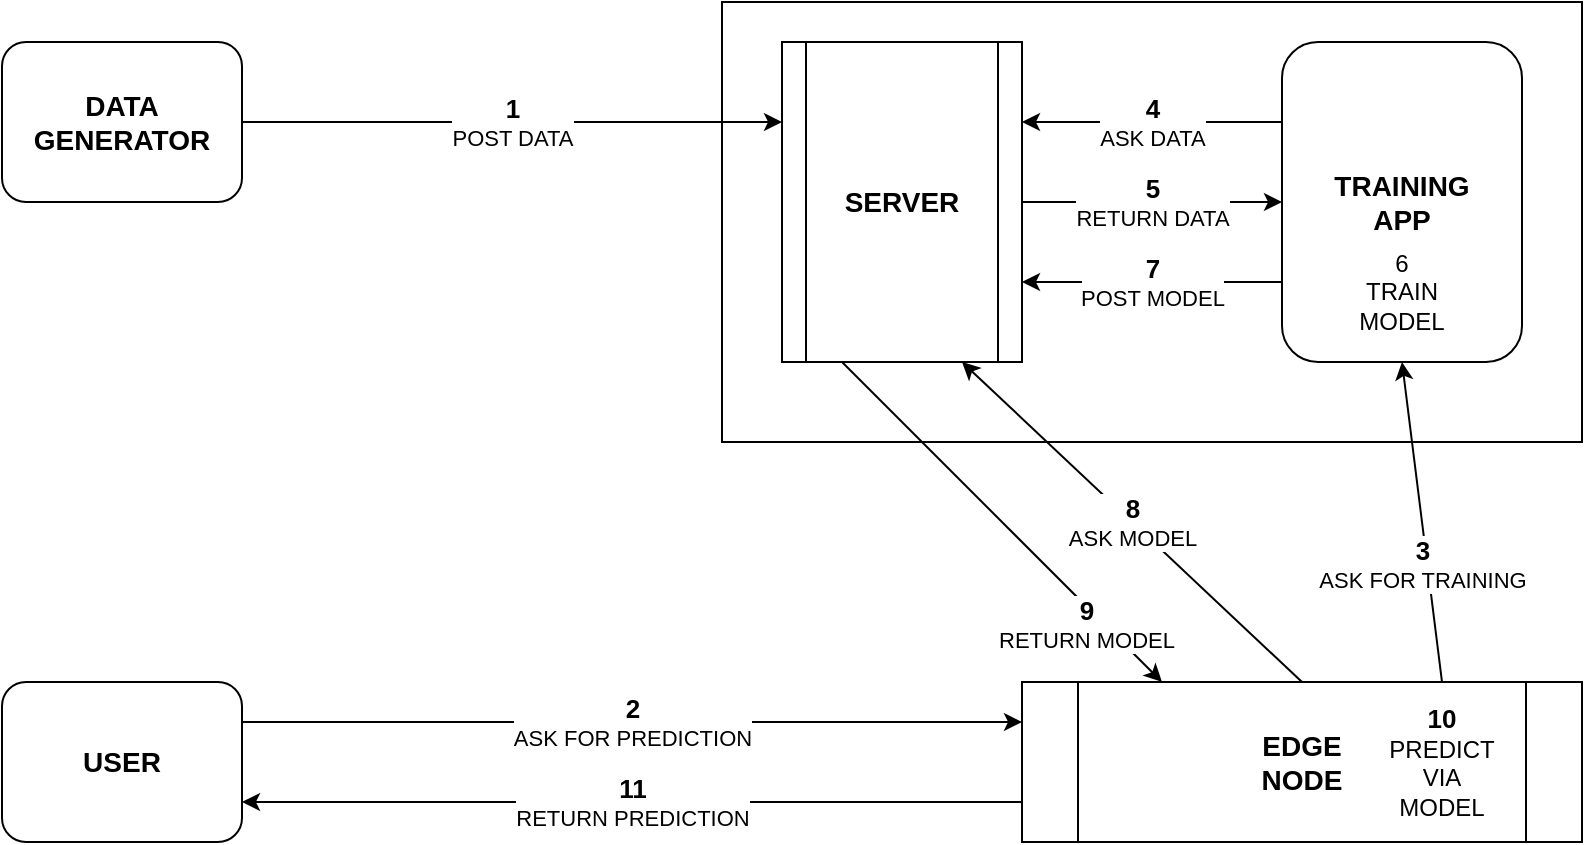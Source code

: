 <mxfile version="20.3.3" type="device"><diagram id="ilGp_vB0_zECGgisGSE8" name="Page-1"><mxGraphModel dx="1038" dy="539" grid="1" gridSize="10" guides="1" tooltips="1" connect="1" arrows="1" fold="1" page="1" pageScale="1" pageWidth="827" pageHeight="1169" math="0" shadow="0"><root><mxCell id="0"/><mxCell id="1" parent="0"/><mxCell id="l3-y_0XANvZ5UGouqSpx-1" value="&lt;b&gt;&lt;font style=&quot;font-size: 14px;&quot;&gt;DATA&lt;br&gt;GENERATOR&lt;br&gt;&lt;/font&gt;&lt;/b&gt;" style="rounded=1;whiteSpace=wrap;html=1;" parent="1" vertex="1"><mxGeometry x="40" y="40" width="120" height="80" as="geometry"/></mxCell><mxCell id="l3-y_0XANvZ5UGouqSpx-2" value="&lt;b&gt;&lt;font style=&quot;font-size: 14px;&quot;&gt;USER&lt;/font&gt;&lt;/b&gt;" style="rounded=1;whiteSpace=wrap;html=1;" parent="1" vertex="1"><mxGeometry x="40" y="360" width="120" height="80" as="geometry"/></mxCell><mxCell id="l3-y_0XANvZ5UGouqSpx-5" value="" style="rounded=0;whiteSpace=wrap;html=1;" parent="1" vertex="1"><mxGeometry x="400" y="20" width="430" height="220" as="geometry"/></mxCell><mxCell id="l3-y_0XANvZ5UGouqSpx-6" value="&lt;font style=&quot;font-size: 14px;&quot;&gt;&lt;b&gt;SERVER&lt;/b&gt;&lt;/font&gt;" style="shape=process;whiteSpace=wrap;html=1;backgroundOutline=1;" parent="1" vertex="1"><mxGeometry x="430" y="40" width="120" height="160" as="geometry"/></mxCell><mxCell id="l3-y_0XANvZ5UGouqSpx-8" value="&lt;b style=&quot;font-size: 14px;&quot;&gt;TRAINING&lt;br&gt;APP&lt;/b&gt;" style="rounded=1;whiteSpace=wrap;html=1;" parent="1" vertex="1"><mxGeometry x="680" y="40" width="120" height="160" as="geometry"/></mxCell><mxCell id="l3-y_0XANvZ5UGouqSpx-9" value="&lt;font style=&quot;font-size: 14px;&quot;&gt;&lt;b&gt;EDGE&lt;br&gt;NODE&lt;/b&gt;&lt;/font&gt;" style="shape=process;whiteSpace=wrap;html=1;backgroundOutline=1;" parent="1" vertex="1"><mxGeometry x="550" y="360" width="280" height="80" as="geometry"/></mxCell><mxCell id="l3-y_0XANvZ5UGouqSpx-10" value="&lt;b&gt;&lt;font style=&quot;font-size: 13px;&quot;&gt;1&lt;/font&gt;&lt;/b&gt;&lt;br&gt;POST DATA" style="endArrow=classic;html=1;rounded=0;" parent="1" source="l3-y_0XANvZ5UGouqSpx-1" edge="1"><mxGeometry width="50" height="50" relative="1" as="geometry"><mxPoint x="390" y="290" as="sourcePoint"/><mxPoint x="430" y="80" as="targetPoint"/></mxGeometry></mxCell><mxCell id="l3-y_0XANvZ5UGouqSpx-11" value="&lt;b&gt;&lt;font style=&quot;font-size: 13px;&quot;&gt;2&lt;/font&gt;&lt;/b&gt;&lt;br&gt;ASK FOR PREDICTION" style="endArrow=classic;html=1;rounded=0;exitX=1;exitY=0.25;exitDx=0;exitDy=0;entryX=0;entryY=0.25;entryDx=0;entryDy=0;" parent="1" source="l3-y_0XANvZ5UGouqSpx-2" target="l3-y_0XANvZ5UGouqSpx-9" edge="1"><mxGeometry width="50" height="50" relative="1" as="geometry"><mxPoint x="390" y="280" as="sourcePoint"/><mxPoint x="440" y="230" as="targetPoint"/></mxGeometry></mxCell><mxCell id="l3-y_0XANvZ5UGouqSpx-12" value="&lt;b&gt;&lt;font style=&quot;font-size: 13px;&quot;&gt;11&lt;/font&gt;&lt;/b&gt;&lt;br&gt;RETURN PREDICTION" style="endArrow=classic;html=1;rounded=0;entryX=1;entryY=0.75;entryDx=0;entryDy=0;exitX=0;exitY=0.75;exitDx=0;exitDy=0;" parent="1" edge="1"><mxGeometry width="50" height="50" relative="1" as="geometry"><mxPoint x="550" y="420" as="sourcePoint"/><mxPoint x="160" y="420" as="targetPoint"/></mxGeometry></mxCell><mxCell id="l3-y_0XANvZ5UGouqSpx-14" value="&lt;font style=&quot;font-size: 13px;&quot;&gt;&lt;b&gt;3&lt;/b&gt;&lt;/font&gt;&lt;br&gt;ASK FOR TRAINING" style="endArrow=classic;html=1;rounded=0;exitX=0.75;exitY=0;exitDx=0;exitDy=0;entryX=0.5;entryY=1;entryDx=0;entryDy=0;" parent="1" source="l3-y_0XANvZ5UGouqSpx-9" target="l3-y_0XANvZ5UGouqSpx-8" edge="1"><mxGeometry x="-0.271" y="3" width="50" height="50" relative="1" as="geometry"><mxPoint x="390" y="270" as="sourcePoint"/><mxPoint x="440" y="220" as="targetPoint"/><mxPoint y="-1" as="offset"/></mxGeometry></mxCell><mxCell id="l3-y_0XANvZ5UGouqSpx-15" value="&lt;b&gt;&lt;font style=&quot;font-size: 13px;&quot;&gt;4&lt;/font&gt;&lt;/b&gt;&lt;br&gt;ASK DATA" style="endArrow=classic;html=1;rounded=0;exitX=0;exitY=0.25;exitDx=0;exitDy=0;entryX=1;entryY=0.25;entryDx=0;entryDy=0;" parent="1" source="l3-y_0XANvZ5UGouqSpx-8" target="l3-y_0XANvZ5UGouqSpx-6" edge="1"><mxGeometry width="50" height="50" relative="1" as="geometry"><mxPoint x="390" y="260" as="sourcePoint"/><mxPoint x="440" y="210" as="targetPoint"/></mxGeometry></mxCell><mxCell id="l3-y_0XANvZ5UGouqSpx-16" value="&lt;b&gt;&lt;font style=&quot;font-size: 13px;&quot;&gt;5&lt;/font&gt;&lt;/b&gt;&lt;br&gt;RETURN DATA" style="endArrow=classic;html=1;rounded=0;entryX=0;entryY=0.5;entryDx=0;entryDy=0;" parent="1" source="l3-y_0XANvZ5UGouqSpx-6" target="l3-y_0XANvZ5UGouqSpx-8" edge="1"><mxGeometry width="50" height="50" relative="1" as="geometry"><mxPoint x="390" y="260" as="sourcePoint"/><mxPoint x="440" y="210" as="targetPoint"/></mxGeometry></mxCell><mxCell id="l3-y_0XANvZ5UGouqSpx-18" value="&lt;b&gt;&lt;font style=&quot;font-size: 13px;&quot;&gt;7&lt;/font&gt;&lt;/b&gt;&lt;br&gt;POST MODEL" style="endArrow=classic;html=1;rounded=0;exitX=0;exitY=0.75;exitDx=0;exitDy=0;entryX=1;entryY=0.75;entryDx=0;entryDy=0;" parent="1" source="l3-y_0XANvZ5UGouqSpx-8" target="l3-y_0XANvZ5UGouqSpx-6" edge="1"><mxGeometry width="50" height="50" relative="1" as="geometry"><mxPoint x="390" y="250" as="sourcePoint"/><mxPoint x="440" y="200" as="targetPoint"/></mxGeometry></mxCell><mxCell id="l3-y_0XANvZ5UGouqSpx-19" value="&lt;b&gt;&lt;font style=&quot;font-size: 13px;&quot;&gt;8&lt;/font&gt;&lt;/b&gt;&lt;br&gt;ASK MODEL" style="endArrow=classic;html=1;rounded=0;entryX=0.75;entryY=1;entryDx=0;entryDy=0;exitX=0.5;exitY=0;exitDx=0;exitDy=0;" parent="1" source="l3-y_0XANvZ5UGouqSpx-9" target="l3-y_0XANvZ5UGouqSpx-6" edge="1"><mxGeometry width="50" height="50" relative="1" as="geometry"><mxPoint x="640" y="310" as="sourcePoint"/><mxPoint x="440" y="190" as="targetPoint"/></mxGeometry></mxCell><mxCell id="l3-y_0XANvZ5UGouqSpx-20" value="&lt;b&gt;&lt;font style=&quot;font-size: 13px;&quot;&gt;9&lt;/font&gt;&lt;/b&gt;&lt;br&gt;RETURN MODEL" style="endArrow=classic;html=1;rounded=0;entryX=0.25;entryY=0;entryDx=0;entryDy=0;exitX=0.25;exitY=1;exitDx=0;exitDy=0;" parent="1" source="l3-y_0XANvZ5UGouqSpx-6" target="l3-y_0XANvZ5UGouqSpx-9" edge="1"><mxGeometry x="0.58" y="-6" width="50" height="50" relative="1" as="geometry"><mxPoint x="390" y="240" as="sourcePoint"/><mxPoint x="440" y="190" as="targetPoint"/><mxPoint as="offset"/></mxGeometry></mxCell><mxCell id="l3-y_0XANvZ5UGouqSpx-21" value="6&lt;br&gt;TRAIN MODEL" style="text;html=1;strokeColor=none;fillColor=none;align=center;verticalAlign=middle;whiteSpace=wrap;rounded=0;" parent="1" vertex="1"><mxGeometry x="710" y="150" width="60" height="30" as="geometry"/></mxCell><mxCell id="l3-y_0XANvZ5UGouqSpx-23" value="&lt;b&gt;&lt;font style=&quot;font-size: 13px;&quot;&gt;10&lt;/font&gt;&lt;/b&gt;&lt;br&gt;PREDICT&lt;br&gt;VIA&lt;br&gt;MODEL" style="text;html=1;strokeColor=none;fillColor=none;align=center;verticalAlign=middle;whiteSpace=wrap;rounded=0;" parent="1" vertex="1"><mxGeometry x="730" y="385" width="60" height="30" as="geometry"/></mxCell></root></mxGraphModel></diagram></mxfile>